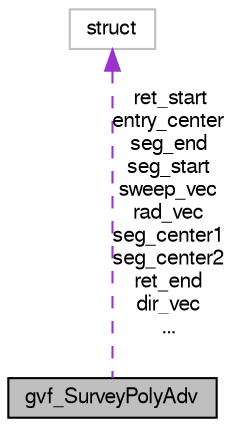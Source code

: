 digraph "gvf_SurveyPolyAdv"
{
  edge [fontname="FreeSans",fontsize="10",labelfontname="FreeSans",labelfontsize="10"];
  node [fontname="FreeSans",fontsize="10",shape=record];
  Node1 [label="gvf_SurveyPolyAdv",height=0.2,width=0.4,color="black", fillcolor="grey75", style="filled", fontcolor="black"];
  Node2 -> Node1 [dir="back",color="darkorchid3",fontsize="10",style="dashed",label=" ret_start\nentry_center\nseg_end\nseg_start\nsweep_vec\nrad_vec\nseg_center1\nseg_center2\nret_end\ndir_vec\n..." ,fontname="FreeSans"];
  Node2 [label="struct",height=0.2,width=0.4,color="grey75", fillcolor="white", style="filled"];
}
